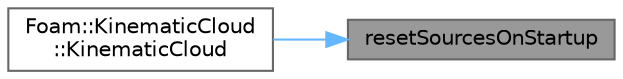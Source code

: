 digraph "resetSourcesOnStartup"
{
 // LATEX_PDF_SIZE
  bgcolor="transparent";
  edge [fontname=Helvetica,fontsize=10,labelfontname=Helvetica,labelfontsize=10];
  node [fontname=Helvetica,fontsize=10,shape=box,height=0.2,width=0.4];
  rankdir="RL";
  Node1 [id="Node000001",label="resetSourcesOnStartup",height=0.2,width=0.4,color="gray40", fillcolor="grey60", style="filled", fontcolor="black",tooltip=" "];
  Node1 -> Node2 [id="edge1_Node000001_Node000002",dir="back",color="steelblue1",style="solid",tooltip=" "];
  Node2 [id="Node000002",label="Foam::KinematicCloud\l::KinematicCloud",height=0.2,width=0.4,color="grey40", fillcolor="white", style="filled",URL="$classFoam_1_1KinematicCloud.html#a490813e361921633c591a63eb9cb72c3",tooltip=" "];
}
